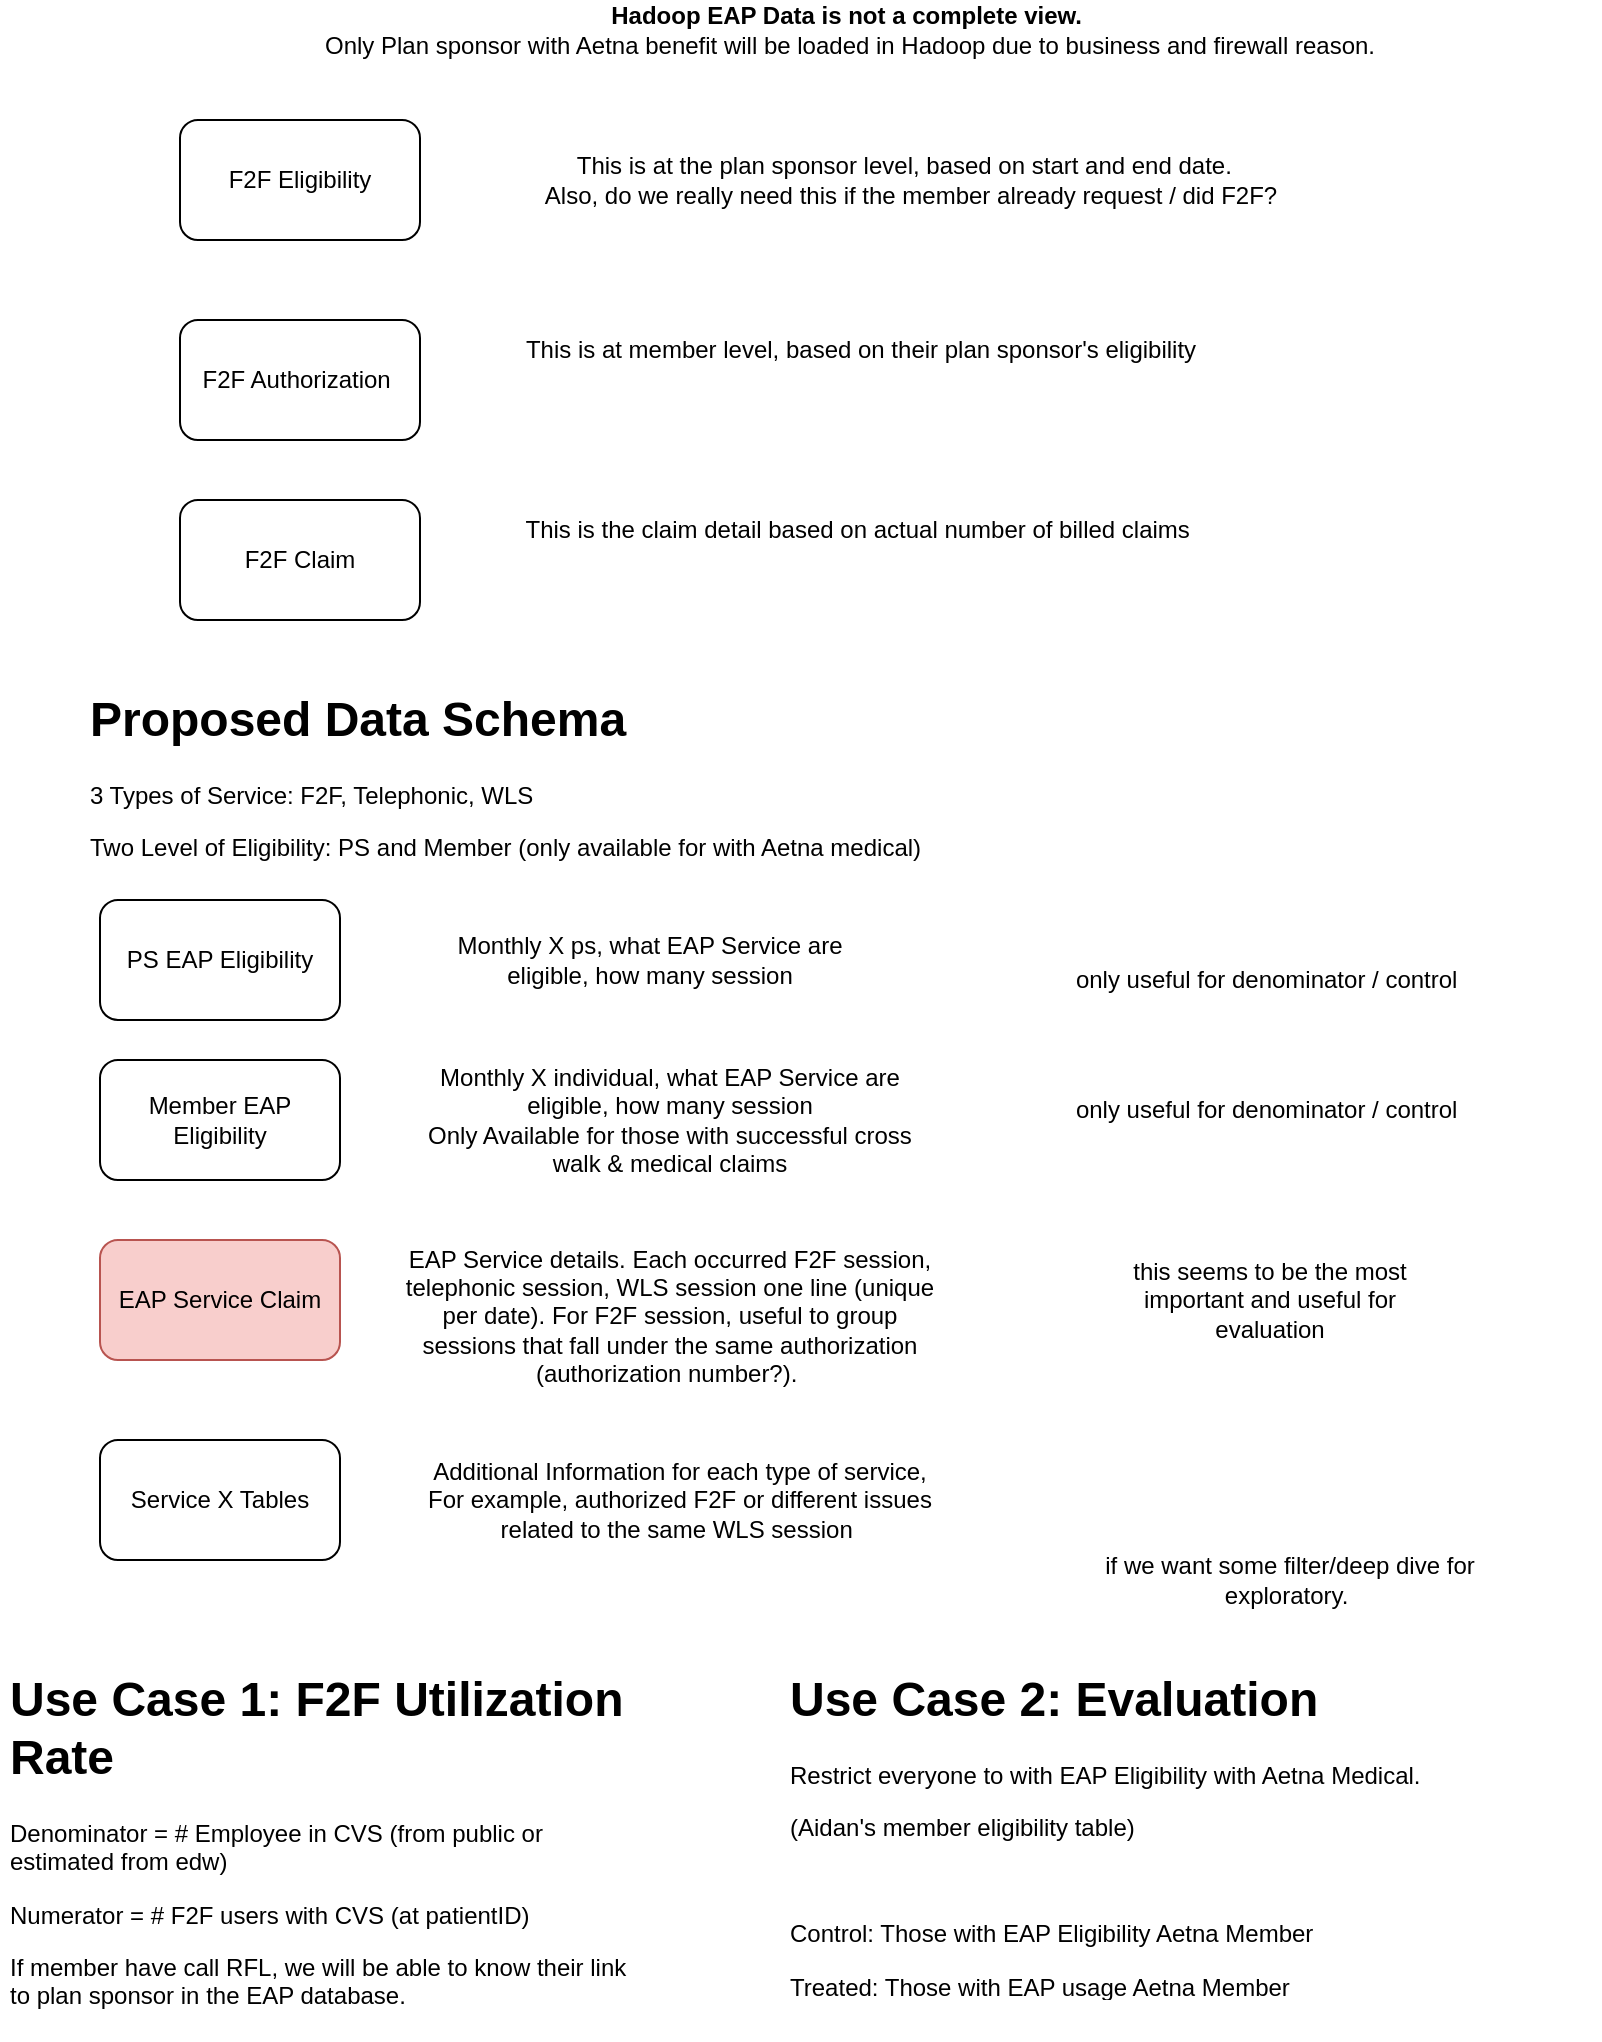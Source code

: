 <mxfile version="20.8.3" type="github">
  <diagram id="JimvKLFMV4bd7w0cs6DW" name="Page-1">
    <mxGraphModel dx="1088" dy="597" grid="1" gridSize="10" guides="1" tooltips="1" connect="1" arrows="1" fold="1" page="1" pageScale="1" pageWidth="850" pageHeight="1100" math="0" shadow="0">
      <root>
        <mxCell id="0" />
        <mxCell id="1" parent="0" />
        <mxCell id="R-19UEIqgZbKDTWxE5e_-1" value="F2F Claim" style="rounded=1;whiteSpace=wrap;html=1;" parent="1" vertex="1">
          <mxGeometry x="120" y="290" width="120" height="60" as="geometry" />
        </mxCell>
        <mxCell id="R-19UEIqgZbKDTWxE5e_-2" value="F2F Authorization&amp;nbsp;" style="rounded=1;whiteSpace=wrap;html=1;" parent="1" vertex="1">
          <mxGeometry x="120" y="200" width="120" height="60" as="geometry" />
        </mxCell>
        <mxCell id="R-19UEIqgZbKDTWxE5e_-3" value="F2F Eligibility" style="rounded=1;whiteSpace=wrap;html=1;" parent="1" vertex="1">
          <mxGeometry x="120" y="100" width="120" height="60" as="geometry" />
        </mxCell>
        <mxCell id="R-19UEIqgZbKDTWxE5e_-4" value="This is at the plan sponsor level, based on start and end date.&amp;nbsp;&amp;nbsp;&lt;br&gt;Also, do we really need this if the member already request / did F2F?" style="text;html=1;align=center;verticalAlign=middle;resizable=0;points=[];autosize=1;strokeColor=none;fillColor=none;" parent="1" vertex="1">
          <mxGeometry x="290" y="110" width="390" height="40" as="geometry" />
        </mxCell>
        <mxCell id="R-19UEIqgZbKDTWxE5e_-5" value="This is at member level, based on their plan sponsor&#39;s eligibility" style="text;html=1;align=center;verticalAlign=middle;resizable=0;points=[];autosize=1;strokeColor=none;fillColor=none;" parent="1" vertex="1">
          <mxGeometry x="280" y="200" width="360" height="30" as="geometry" />
        </mxCell>
        <mxCell id="R-19UEIqgZbKDTWxE5e_-6" value="This is the claim detail based on actual number of billed claims&amp;nbsp;" style="text;html=1;align=center;verticalAlign=middle;resizable=0;points=[];autosize=1;strokeColor=none;fillColor=none;" parent="1" vertex="1">
          <mxGeometry x="280" y="290" width="360" height="30" as="geometry" />
        </mxCell>
        <mxCell id="R-19UEIqgZbKDTWxE5e_-7" value="&lt;h1&gt;Proposed Data Schema&amp;nbsp;&lt;/h1&gt;&lt;p&gt;3 Types of Service: F2F, Telephonic, WLS&amp;nbsp;&lt;/p&gt;&lt;p&gt;Two Level of Eligibility: PS and Member (only available for with Aetna medical)&lt;/p&gt;&lt;p&gt;&lt;br&gt;&lt;/p&gt;" style="text;html=1;strokeColor=none;fillColor=none;spacing=5;spacingTop=-20;whiteSpace=wrap;overflow=hidden;rounded=0;" parent="1" vertex="1">
          <mxGeometry x="70" y="380" width="440" height="120" as="geometry" />
        </mxCell>
        <mxCell id="R-19UEIqgZbKDTWxE5e_-8" value="Service X Tables" style="rounded=1;whiteSpace=wrap;html=1;" parent="1" vertex="1">
          <mxGeometry x="80" y="760" width="120" height="60" as="geometry" />
        </mxCell>
        <mxCell id="R-19UEIqgZbKDTWxE5e_-9" value="EAP Service Claim" style="rounded=1;whiteSpace=wrap;html=1;fillColor=#f8cecc;strokeColor=#b85450;" parent="1" vertex="1">
          <mxGeometry x="80" y="660" width="120" height="60" as="geometry" />
        </mxCell>
        <mxCell id="R-19UEIqgZbKDTWxE5e_-10" value="PS EAP Eligibility" style="rounded=1;whiteSpace=wrap;html=1;" parent="1" vertex="1">
          <mxGeometry x="80" y="490" width="120" height="60" as="geometry" />
        </mxCell>
        <mxCell id="R-19UEIqgZbKDTWxE5e_-11" value="Member EAP Eligibility" style="rounded=1;whiteSpace=wrap;html=1;" parent="1" vertex="1">
          <mxGeometry x="80" y="570" width="120" height="60" as="geometry" />
        </mxCell>
        <mxCell id="R-19UEIqgZbKDTWxE5e_-12" value="Monthly X ps, what EAP Service are eligible, how many session" style="text;html=1;strokeColor=none;fillColor=none;align=center;verticalAlign=middle;whiteSpace=wrap;rounded=0;" parent="1" vertex="1">
          <mxGeometry x="250" y="505" width="210" height="30" as="geometry" />
        </mxCell>
        <mxCell id="R-19UEIqgZbKDTWxE5e_-13" value="Monthly X individual, what EAP Service are eligible, how many session&lt;br&gt;Only Available for those with successful cross walk &amp;amp; medical claims" style="text;html=1;strokeColor=none;fillColor=none;align=center;verticalAlign=middle;whiteSpace=wrap;rounded=0;" parent="1" vertex="1">
          <mxGeometry x="230" y="585" width="270" height="30" as="geometry" />
        </mxCell>
        <mxCell id="R-19UEIqgZbKDTWxE5e_-14" value="EAP Service details. Each occurred F2F session, telephonic session, WLS session one line (unique per date). For F2F session, useful to group sessions that fall under the same authorization (authorization number?).&amp;nbsp;" style="text;html=1;strokeColor=none;fillColor=none;align=center;verticalAlign=middle;whiteSpace=wrap;rounded=0;" parent="1" vertex="1">
          <mxGeometry x="230" y="682.5" width="270" height="30" as="geometry" />
        </mxCell>
        <mxCell id="R-19UEIqgZbKDTWxE5e_-15" value="Additional Information for each type of service,&lt;br&gt;For example, authorized F2F or different issues related to the same WLS session&amp;nbsp;" style="text;html=1;strokeColor=none;fillColor=none;align=center;verticalAlign=middle;whiteSpace=wrap;rounded=0;" parent="1" vertex="1">
          <mxGeometry x="240" y="775" width="260" height="30" as="geometry" />
        </mxCell>
        <mxCell id="R-19UEIqgZbKDTWxE5e_-16" value="only useful for denominator / control&amp;nbsp;" style="text;html=1;strokeColor=none;fillColor=none;align=center;verticalAlign=middle;whiteSpace=wrap;rounded=0;" parent="1" vertex="1">
          <mxGeometry x="540" y="580" width="250" height="30" as="geometry" />
        </mxCell>
        <mxCell id="R-19UEIqgZbKDTWxE5e_-17" value="only useful for denominator / control&amp;nbsp;" style="text;html=1;strokeColor=none;fillColor=none;align=center;verticalAlign=middle;whiteSpace=wrap;rounded=0;" parent="1" vertex="1">
          <mxGeometry x="540" y="515" width="250" height="30" as="geometry" />
        </mxCell>
        <mxCell id="R-19UEIqgZbKDTWxE5e_-20" value="this seems to be the most important and useful for evaluation" style="text;html=1;strokeColor=none;fillColor=none;align=center;verticalAlign=middle;whiteSpace=wrap;rounded=0;" parent="1" vertex="1">
          <mxGeometry x="575" y="667.5" width="180" height="45" as="geometry" />
        </mxCell>
        <mxCell id="R-19UEIqgZbKDTWxE5e_-21" value="if we want some filter/deep dive for exploratory.&amp;nbsp;&lt;br&gt;" style="text;html=1;strokeColor=none;fillColor=none;align=center;verticalAlign=middle;whiteSpace=wrap;rounded=0;" parent="1" vertex="1">
          <mxGeometry x="550" y="815" width="250" height="30" as="geometry" />
        </mxCell>
        <mxCell id="koQEFHwybIsiy59HKFZg-1" value="&lt;b&gt;Hadoop EAP Data is not a complete view.&amp;nbsp;&lt;/b&gt;&lt;br&gt;Only Plan sponsor with Aetna benefit will be loaded in Hadoop due to business and firewall reason." style="text;html=1;strokeColor=none;fillColor=none;align=center;verticalAlign=middle;whiteSpace=wrap;rounded=0;" vertex="1" parent="1">
          <mxGeometry x="130" y="40" width="650" height="30" as="geometry" />
        </mxCell>
        <mxCell id="koQEFHwybIsiy59HKFZg-2" value="&lt;h1&gt;Use Case 1: F2F Utilization Rate&lt;/h1&gt;&lt;p&gt;Denominator = # Employee in CVS (from public or estimated from edw)&lt;/p&gt;&lt;p&gt;Numerator = # F2F users with CVS (at patientID)&lt;/p&gt;&lt;p&gt;If member have call RFL, we will be able to know their link to plan sponsor in the EAP database.&amp;nbsp;&lt;/p&gt;&lt;p&gt;&lt;br&gt;&lt;/p&gt;" style="text;html=1;strokeColor=none;fillColor=none;spacing=5;spacingTop=-20;whiteSpace=wrap;overflow=hidden;rounded=0;" vertex="1" parent="1">
          <mxGeometry x="30" y="870" width="320" height="190" as="geometry" />
        </mxCell>
        <mxCell id="koQEFHwybIsiy59HKFZg-3" value="&lt;h1&gt;Use Case 2: Evaluation&amp;nbsp;&lt;/h1&gt;&lt;p&gt;Restrict everyone to with EAP Eligibility with Aetna Medical.&amp;nbsp;&lt;/p&gt;(Aidan&#39;s member eligibility table)&lt;p&gt;&lt;br&gt;&lt;/p&gt;&lt;p&gt;Control: Those with EAP Eligibility Aetna Member&amp;nbsp;&lt;/p&gt;&lt;p&gt;Treated: Those with EAP usage Aetna Member&amp;nbsp;&lt;/p&gt;&lt;p&gt;&lt;br&gt;&lt;/p&gt;" style="text;html=1;strokeColor=none;fillColor=none;spacing=5;spacingTop=-20;whiteSpace=wrap;overflow=hidden;rounded=0;" vertex="1" parent="1">
          <mxGeometry x="420" y="870" width="410" height="170" as="geometry" />
        </mxCell>
      </root>
    </mxGraphModel>
  </diagram>
</mxfile>
